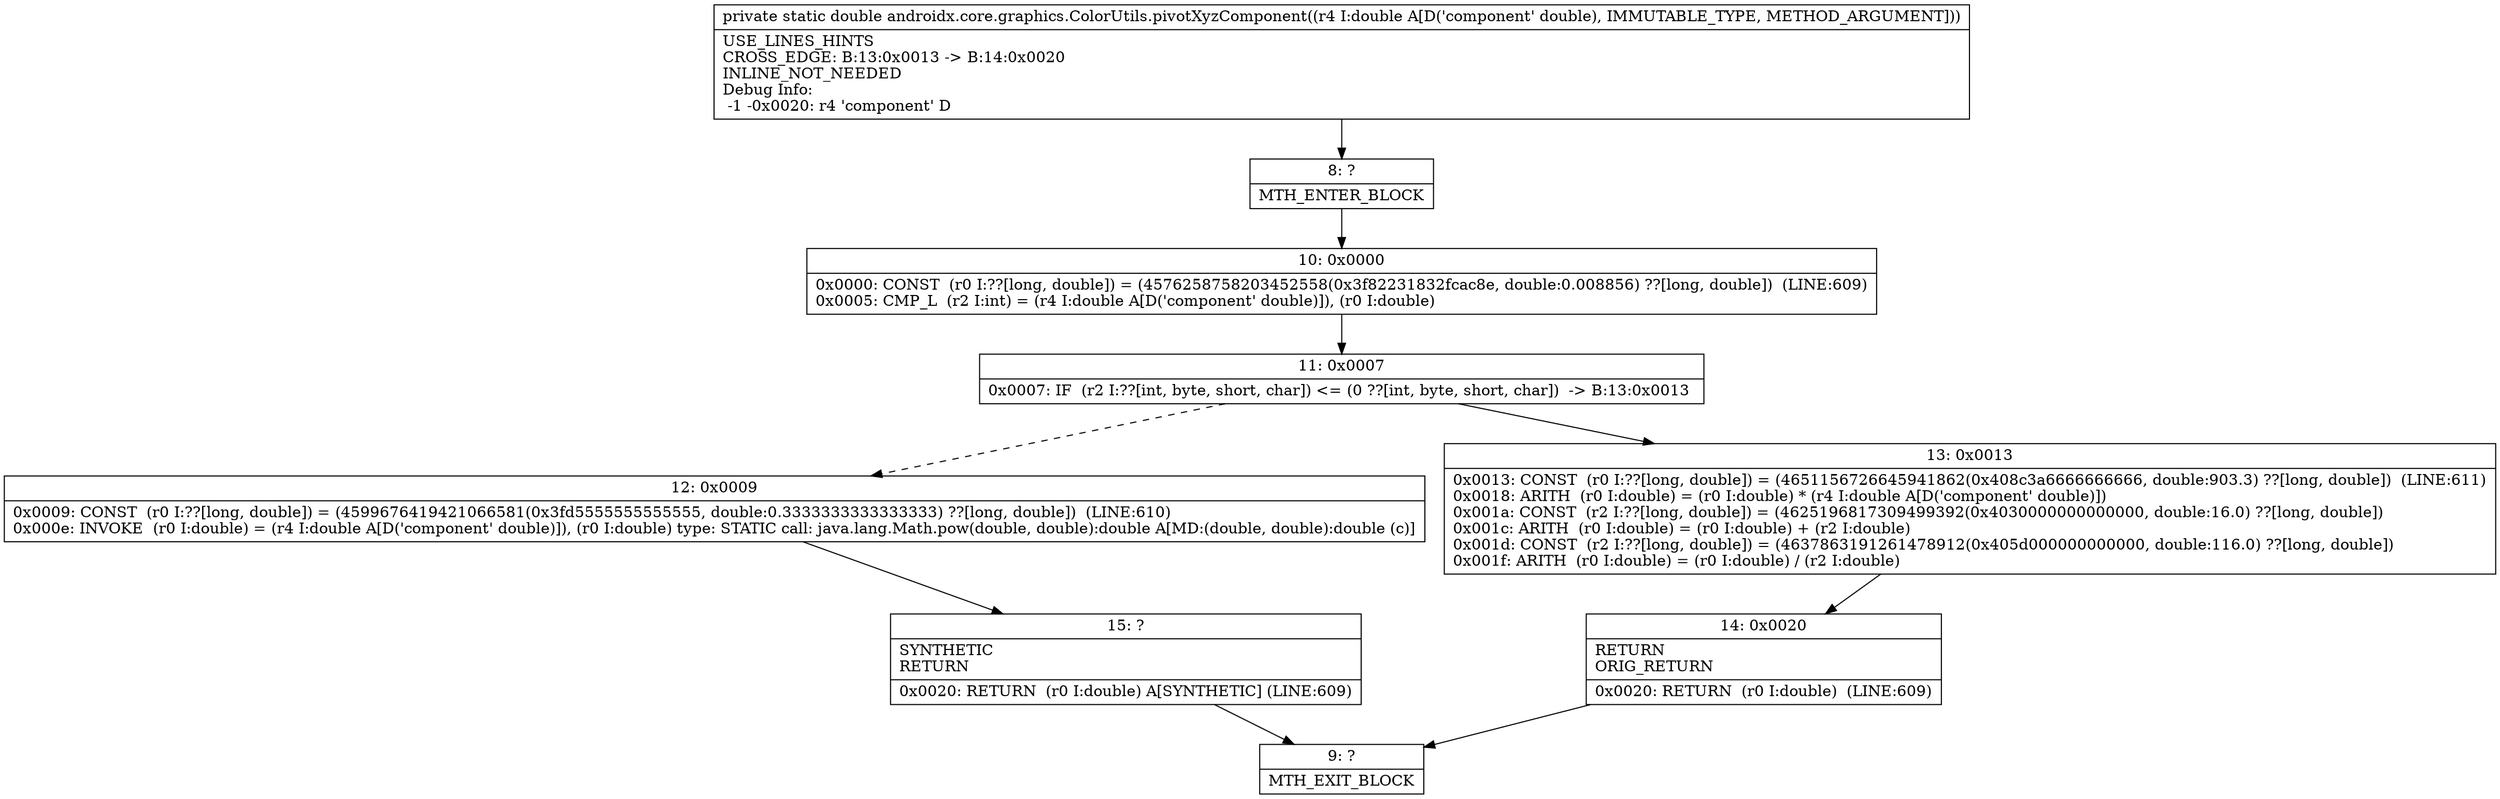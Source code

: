 digraph "CFG forandroidx.core.graphics.ColorUtils.pivotXyzComponent(D)D" {
Node_8 [shape=record,label="{8\:\ ?|MTH_ENTER_BLOCK\l}"];
Node_10 [shape=record,label="{10\:\ 0x0000|0x0000: CONST  (r0 I:??[long, double]) = (4576258758203452558(0x3f82231832fcac8e, double:0.008856) ??[long, double])  (LINE:609)\l0x0005: CMP_L  (r2 I:int) = (r4 I:double A[D('component' double)]), (r0 I:double) \l}"];
Node_11 [shape=record,label="{11\:\ 0x0007|0x0007: IF  (r2 I:??[int, byte, short, char]) \<= (0 ??[int, byte, short, char])  \-\> B:13:0x0013 \l}"];
Node_12 [shape=record,label="{12\:\ 0x0009|0x0009: CONST  (r0 I:??[long, double]) = (4599676419421066581(0x3fd5555555555555, double:0.3333333333333333) ??[long, double])  (LINE:610)\l0x000e: INVOKE  (r0 I:double) = (r4 I:double A[D('component' double)]), (r0 I:double) type: STATIC call: java.lang.Math.pow(double, double):double A[MD:(double, double):double (c)]\l}"];
Node_15 [shape=record,label="{15\:\ ?|SYNTHETIC\lRETURN\l|0x0020: RETURN  (r0 I:double) A[SYNTHETIC] (LINE:609)\l}"];
Node_9 [shape=record,label="{9\:\ ?|MTH_EXIT_BLOCK\l}"];
Node_13 [shape=record,label="{13\:\ 0x0013|0x0013: CONST  (r0 I:??[long, double]) = (4651156726645941862(0x408c3a6666666666, double:903.3) ??[long, double])  (LINE:611)\l0x0018: ARITH  (r0 I:double) = (r0 I:double) * (r4 I:double A[D('component' double)]) \l0x001a: CONST  (r2 I:??[long, double]) = (4625196817309499392(0x4030000000000000, double:16.0) ??[long, double]) \l0x001c: ARITH  (r0 I:double) = (r0 I:double) + (r2 I:double) \l0x001d: CONST  (r2 I:??[long, double]) = (4637863191261478912(0x405d000000000000, double:116.0) ??[long, double]) \l0x001f: ARITH  (r0 I:double) = (r0 I:double) \/ (r2 I:double) \l}"];
Node_14 [shape=record,label="{14\:\ 0x0020|RETURN\lORIG_RETURN\l|0x0020: RETURN  (r0 I:double)  (LINE:609)\l}"];
MethodNode[shape=record,label="{private static double androidx.core.graphics.ColorUtils.pivotXyzComponent((r4 I:double A[D('component' double), IMMUTABLE_TYPE, METHOD_ARGUMENT]))  | USE_LINES_HINTS\lCROSS_EDGE: B:13:0x0013 \-\> B:14:0x0020\lINLINE_NOT_NEEDED\lDebug Info:\l  \-1 \-0x0020: r4 'component' D\l}"];
MethodNode -> Node_8;Node_8 -> Node_10;
Node_10 -> Node_11;
Node_11 -> Node_12[style=dashed];
Node_11 -> Node_13;
Node_12 -> Node_15;
Node_15 -> Node_9;
Node_13 -> Node_14;
Node_14 -> Node_9;
}


